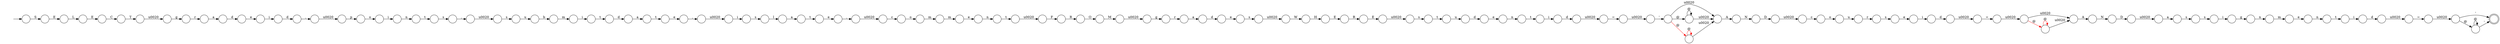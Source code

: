 digraph Automaton {
  rankdir = LR;
  0 [shape=circle,label=""];
  0 -> 120 [label="\u0020"]
  1 [shape=circle,label=""];
  1 -> 99 [label="\u0020"]
  2 [shape=circle,label=""];
  2 -> 101 [label="R"]
  3 [shape=circle,label=""];
  3 -> 107 [label="A"]
  4 [shape=circle,label=""];
  4 -> 81 [label="l"]
  5 [shape=circle,label=""];
  5 -> 19 [label="a"]
  6 [shape=circle,label=""];
  6 -> 86 [label="R"]
  7 [shape=circle,label=""];
  7 -> 40 [label="\u0020"]
  8 [shape=circle,label=""];
  8 -> 9 [label="e"]
  9 [shape=circle,label=""];
  9 -> 54 [label="i"]
  10 [shape=circle,label=""];
  10 -> 7 [label=","]
  11 [shape=circle,label=""];
  11 -> 58 [label=","]
  12 [shape=circle,label=""];
  12 -> 14 [label="D"]
  13 [shape=circle,label=""];
  13 -> 62 [label="n"]
  14 [shape=circle,label=""];
  14 -> 74 [label="\u0020"]
  15 [shape=circle,label=""];
  15 -> 79 [label="d"]
  16 [shape=circle,label=""];
  16 -> 37 [label="\u0020"]
  17 [shape=circle,label=""];
  initial [shape=plaintext,label=""];
  initial -> 17
  17 -> 78 [label="S"]
  18 [shape=circle,label=""];
  18 -> 102 [label="t"]
  19 [shape=circle,label=""];
  19 -> 91 [label="t"]
  20 [shape=circle,label=""];
  20 -> 66 [label="i"]
  21 [shape=circle,label=""];
  21 -> 6 [label="F"]
  22 [shape=circle,label=""];
  22 -> 123 [label="u"]
  23 [shape=circle,label=""];
  23 -> 77 [label="A"]
  24 [shape=circle,label=""];
  24 -> 0 [label="="]
  25 [shape=circle,label=""];
  25 -> 84 [label="m"]
  26 [shape=circle,label=""];
  26 -> 13 [label="i"]
  27 [shape=circle,label=""];
  27 -> 10 [label="s"]
  28 [shape=circle,label=""];
  28 -> 97 [label="s"]
  29 [shape=circle,label=""];
  29 -> 114 [label="\u0020"]
  30 [shape=circle,label=""];
  30 -> 124 [label="r"]
  31 [shape=doublecircle,label=""];
  32 [shape=circle,label=""];
  32 -> 57 [label="c"]
  33 [shape=circle,label=""];
  33 -> 56 [label=","]
  34 [shape=circle,label=""];
  34 -> 109 [label="@"]
  34 -> 68 [label="@",color=red]
  34 -> 23 [label="\u0020"]
  35 [shape=circle,label=""];
  35 -> 73 [label="g"]
  36 [shape=circle,label=""];
  36 -> 35 [label="\u0020"]
  37 [shape=circle,label=""];
  37 -> 59 [label="@",color=red]
  37 -> 3 [label="\u0020"]
  38 [shape=circle,label=""];
  38 -> 121 [label="b"]
  39 [shape=circle,label=""];
  39 -> 80 [label="i"]
  40 [shape=circle,label=""];
  40 -> 42 [label="s"]
  41 [shape=circle,label=""];
  41 -> 30 [label="u"]
  42 [shape=circle,label=""];
  42 -> 38 [label="u"]
  43 [shape=circle,label=""];
  43 -> 103 [label="\u0020"]
  44 [shape=circle,label=""];
  44 -> 48 [label="C"]
  45 [shape=circle,label=""];
  45 -> 41 [label="o"]
  46 [shape=circle,label=""];
  46 -> 72 [label="D"]
  47 [shape=circle,label=""];
  47 -> 116 [label="s"]
  48 [shape=circle,label=""];
  48 -> 36 [label="T"]
  49 [shape=circle,label=""];
  49 -> 75 [label="i"]
  50 [shape=circle,label=""];
  50 -> 105 [label="t"]
  51 [shape=circle,label=""];
  51 -> 53 [label="n"]
  52 [shape=circle,label=""];
  52 -> 92 [label="W"]
  53 [shape=circle,label=""];
  53 -> 39 [label="t"]
  54 [shape=circle,label=""];
  54 -> 43 [label="d"]
  55 [shape=circle,label=""];
  55 -> 95 [label="a"]
  56 [shape=circle,label=""];
  56 -> 32 [label="\u0020"]
  57 [shape=circle,label=""];
  57 -> 25 [label="o"]
  58 [shape=circle,label=""];
  58 -> 49 [label="\u0020"]
  59 [shape=circle,label=""];
  59 -> 59 [label="@",color=red]
  59 -> 3 [label="\u0020"]
  60 [shape=circle,label=""];
  60 -> 24 [label="\u0020"]
  61 [shape=circle,label=""];
  61 -> 1 [label="M"]
  62 [shape=circle,label=""];
  62 -> 27 [label="t"]
  63 [shape=circle,label=""];
  63 -> 94 [label="\u0020"]
  64 [shape=circle,label=""];
  64 -> 87 [label="s"]
  65 [shape=circle,label=""];
  65 -> 89 [label="a"]
  66 [shape=circle,label=""];
  66 -> 117 [label="t"]
  67 [shape=circle,label=""];
  67 -> 44 [label="E"]
  68 [shape=circle,label=""];
  68 -> 68 [label="@",color=red]
  68 -> 23 [label="\u0020"]
  69 [shape=circle,label=""];
  69 -> 34 [label="'"]
  70 [shape=circle,label=""];
  70 -> 111 [label="m"]
  71 [shape=circle,label=""];
  71 -> 83 [label="g"]
  72 [shape=circle,label=""];
  72 -> 118 [label="\u0020"]
  73 [shape=circle,label=""];
  73 -> 65 [label="r"]
  74 [shape=circle,label=""];
  74 -> 85 [label="a"]
  75 [shape=circle,label=""];
  75 -> 4 [label="s"]
  76 [shape=circle,label=""];
  76 -> 28 [label="\u0020"]
  77 [shape=circle,label=""];
  77 -> 46 [label="N"]
  78 [shape=circle,label=""];
  78 -> 90 [label="E"]
  79 [shape=circle,label=""];
  79 -> 63 [label=","]
  80 [shape=circle,label=""];
  80 -> 29 [label="d"]
  81 [shape=circle,label=""];
  81 -> 50 [label="a"]
  82 [shape=circle,label=""];
  82 -> 108 [label="e"]
  83 [shape=circle,label=""];
  83 -> 70 [label="n"]
  84 [shape=circle,label=""];
  84 -> 82 [label="m"]
  85 [shape=circle,label=""];
  85 -> 47 [label="s"]
  86 [shape=circle,label=""];
  86 -> 61 [label="O"]
  87 [shape=circle,label=""];
  87 -> 52 [label="\u0020"]
  88 [shape=circle,label=""];
  88 -> 60 [label="d"]
  89 [shape=circle,label=""];
  89 -> 113 [label="d"]
  90 [shape=circle,label=""];
  90 -> 67 [label="L"]
  91 [shape=circle,label=""];
  91 -> 11 [label="e"]
  92 [shape=circle,label=""];
  92 -> 96 [label="H"]
  93 [shape=circle,label=""];
  93 -> 69 [label="\u0020"]
  94 [shape=circle,label=""];
  94 -> 98 [label="p"]
  95 [shape=circle,label=""];
  95 -> 119 [label="d"]
  96 [shape=circle,label=""];
  96 -> 2 [label="E"]
  97 [shape=circle,label=""];
  97 -> 22 [label="t"]
  98 [shape=circle,label=""];
  98 -> 26 [label="o"]
  99 [shape=circle,label=""];
  99 -> 104 [label="g"]
  100 [shape=circle,label=""];
  100 -> 51 [label="e"]
  101 [shape=circle,label=""];
  101 -> 76 [label="E"]
  102 [shape=circle,label=""];
  102 -> 88 [label="i"]
  103 [shape=circle,label=""];
  103 -> 16 [label="="]
  104 [shape=circle,label=""];
  104 -> 55 [label="r"]
  105 [shape=circle,label=""];
  105 -> 33 [label="e"]
  106 [shape=circle,label=""];
  106 -> 18 [label="n"]
  107 [shape=circle,label=""];
  107 -> 12 [label="N"]
  108 [shape=circle,label=""];
  108 -> 112 [label="n"]
  109 [shape=circle,label=""];
  109 -> 109 [label="@"]
  109 -> 23 [label="\u0020"]
  110 [shape=circle,label=""];
  110 -> 110 [label="@"]
  110 -> 31 [label="'"]
  111 [shape=circle,label=""];
  111 -> 106 [label="e"]
  112 [shape=circle,label=""];
  112 -> 122 [label="t"]
  113 [shape=circle,label=""];
  113 -> 115 [label="e"]
  114 [shape=circle,label=""];
  114 -> 93 [label="="]
  115 [shape=circle,label=""];
  115 -> 15 [label="i"]
  116 [shape=circle,label=""];
  116 -> 71 [label="i"]
  117 [shape=circle,label=""];
  117 -> 5 [label="d"]
  118 [shape=circle,label=""];
  118 -> 45 [label="c"]
  119 [shape=circle,label=""];
  119 -> 64 [label="e"]
  120 [shape=circle,label=""];
  120 -> 110 [label="@"]
  120 -> 31 [label="'"]
  121 [shape=circle,label=""];
  121 -> 20 [label="m"]
  122 [shape=circle,label=""];
  122 -> 21 [label="\u0020"]
  123 [shape=circle,label=""];
  123 -> 100 [label="d"]
  124 [shape=circle,label=""];
  124 -> 8 [label="s"]
}
